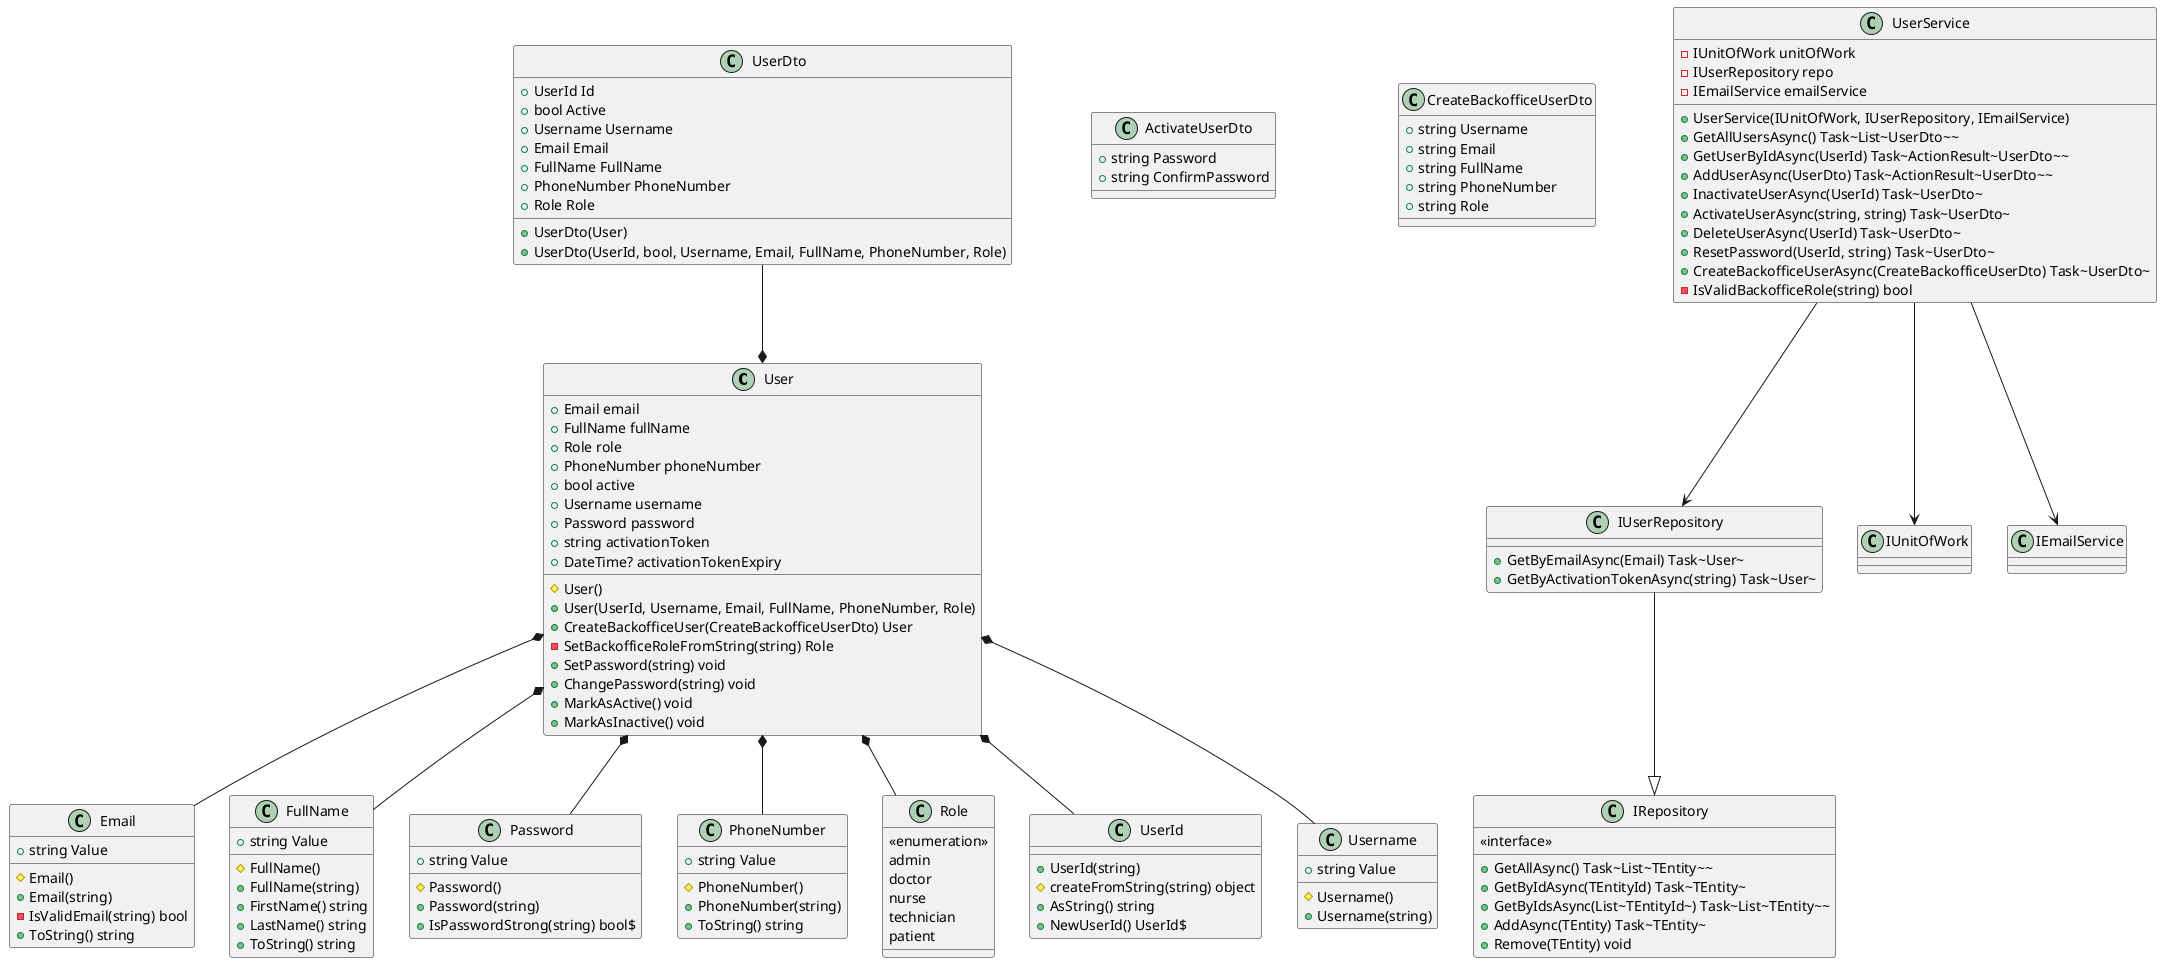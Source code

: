 ﻿@startuml

    class User {
        +Email email
        +FullName fullName
        +Role role
        +PhoneNumber phoneNumber
        +bool active
        +Username username
        +Password password
        +string activationToken
        +DateTime? activationTokenExpiry
        #User()
        +User(UserId, Username, Email, FullName, PhoneNumber, Role)
        +CreateBackofficeUser(CreateBackofficeUserDto) User
        -SetBackofficeRoleFromString(string) Role
        +SetPassword(string) void
        +ChangePassword(string) void
        +MarkAsActive() void
        +MarkAsInactive() void
    }
    class Email {
        +string Value
        #Email()
        +Email(string)
        -IsValidEmail(string) bool
        +ToString() string
    }
    class FullName {
        +string Value
        #FullName()
        +FullName(string)
        +FirstName() string
        +LastName() string
        +ToString() string
    }
    class Password {
        +string Value
        #Password()
        +Password(string)
        +IsPasswordStrong(string) bool$
    }
    class PhoneNumber {
        +string Value
        #PhoneNumber()
        +PhoneNumber(string)
        +ToString() string
    }
    class Role {
        <<enumeration>>
        admin
        doctor
        nurse
        technician
        patient
    }
    class UserDto {
        +UserId Id
        +bool Active
        +Username Username
        +Email Email
        +FullName FullName
        +PhoneNumber PhoneNumber
        +Role Role
        +UserDto(User)
        +UserDto(UserId, bool, Username, Email, FullName, PhoneNumber, Role)
    }
    class ActivateUserDto {
        +string Password
        +string ConfirmPassword
    }
    class CreateBackofficeUserDto {
        +string Username
        +string Email
        +string FullName
        +string PhoneNumber
        +string Role
    }
    class UserId {
        +UserId(string)
        #createFromString(string) object
        +AsString() string
        +NewUserId() UserId$
    }
    class Username {
        +string Value
        #Username()
        +Username(string)
    }
    class UserService {
        -IUnitOfWork unitOfWork
        -IUserRepository repo
        -IEmailService emailService
        +UserService(IUnitOfWork, IUserRepository, IEmailService)
        +GetAllUsersAsync() Task~List~UserDto~~
        +GetUserByIdAsync(UserId) Task~ActionResult~UserDto~~
        +AddUserAsync(UserDto) Task~ActionResult~UserDto~~
        +InactivateUserAsync(UserId) Task~UserDto~
        +ActivateUserAsync(string, string) Task~UserDto~
        +DeleteUserAsync(UserId) Task~UserDto~
        +ResetPassword(UserId, string) Task~UserDto~
        +CreateBackofficeUserAsync(CreateBackofficeUserDto) Task~UserDto~
        -IsValidBackofficeRole(string) bool
    }
    class IUserRepository {
        +GetByEmailAsync(Email) Task~User~
        +GetByActivationTokenAsync(string) Task~User~
    }
    class IRepository {
        <<interface>>
        +GetAllAsync() Task~List~TEntity~~
        +GetByIdAsync(TEntityId) Task~TEntity~
        +GetByIdsAsync(List~TEntityId~) Task~List~TEntity~~
        +AddAsync(TEntity) Task~TEntity~
        +Remove(TEntity) void
    }
    
    User *-- Email
    User *-- FullName
    User *-- PhoneNumber
    User *-- Role
    User *-- Username
    User *-- Password
    User *-- UserId
    IUserRepository --|> IRepository
    UserService --> IUserRepository
    UserService --> IUnitOfWork
    UserService --> IEmailService
    UserDto --* User
    
@enduml